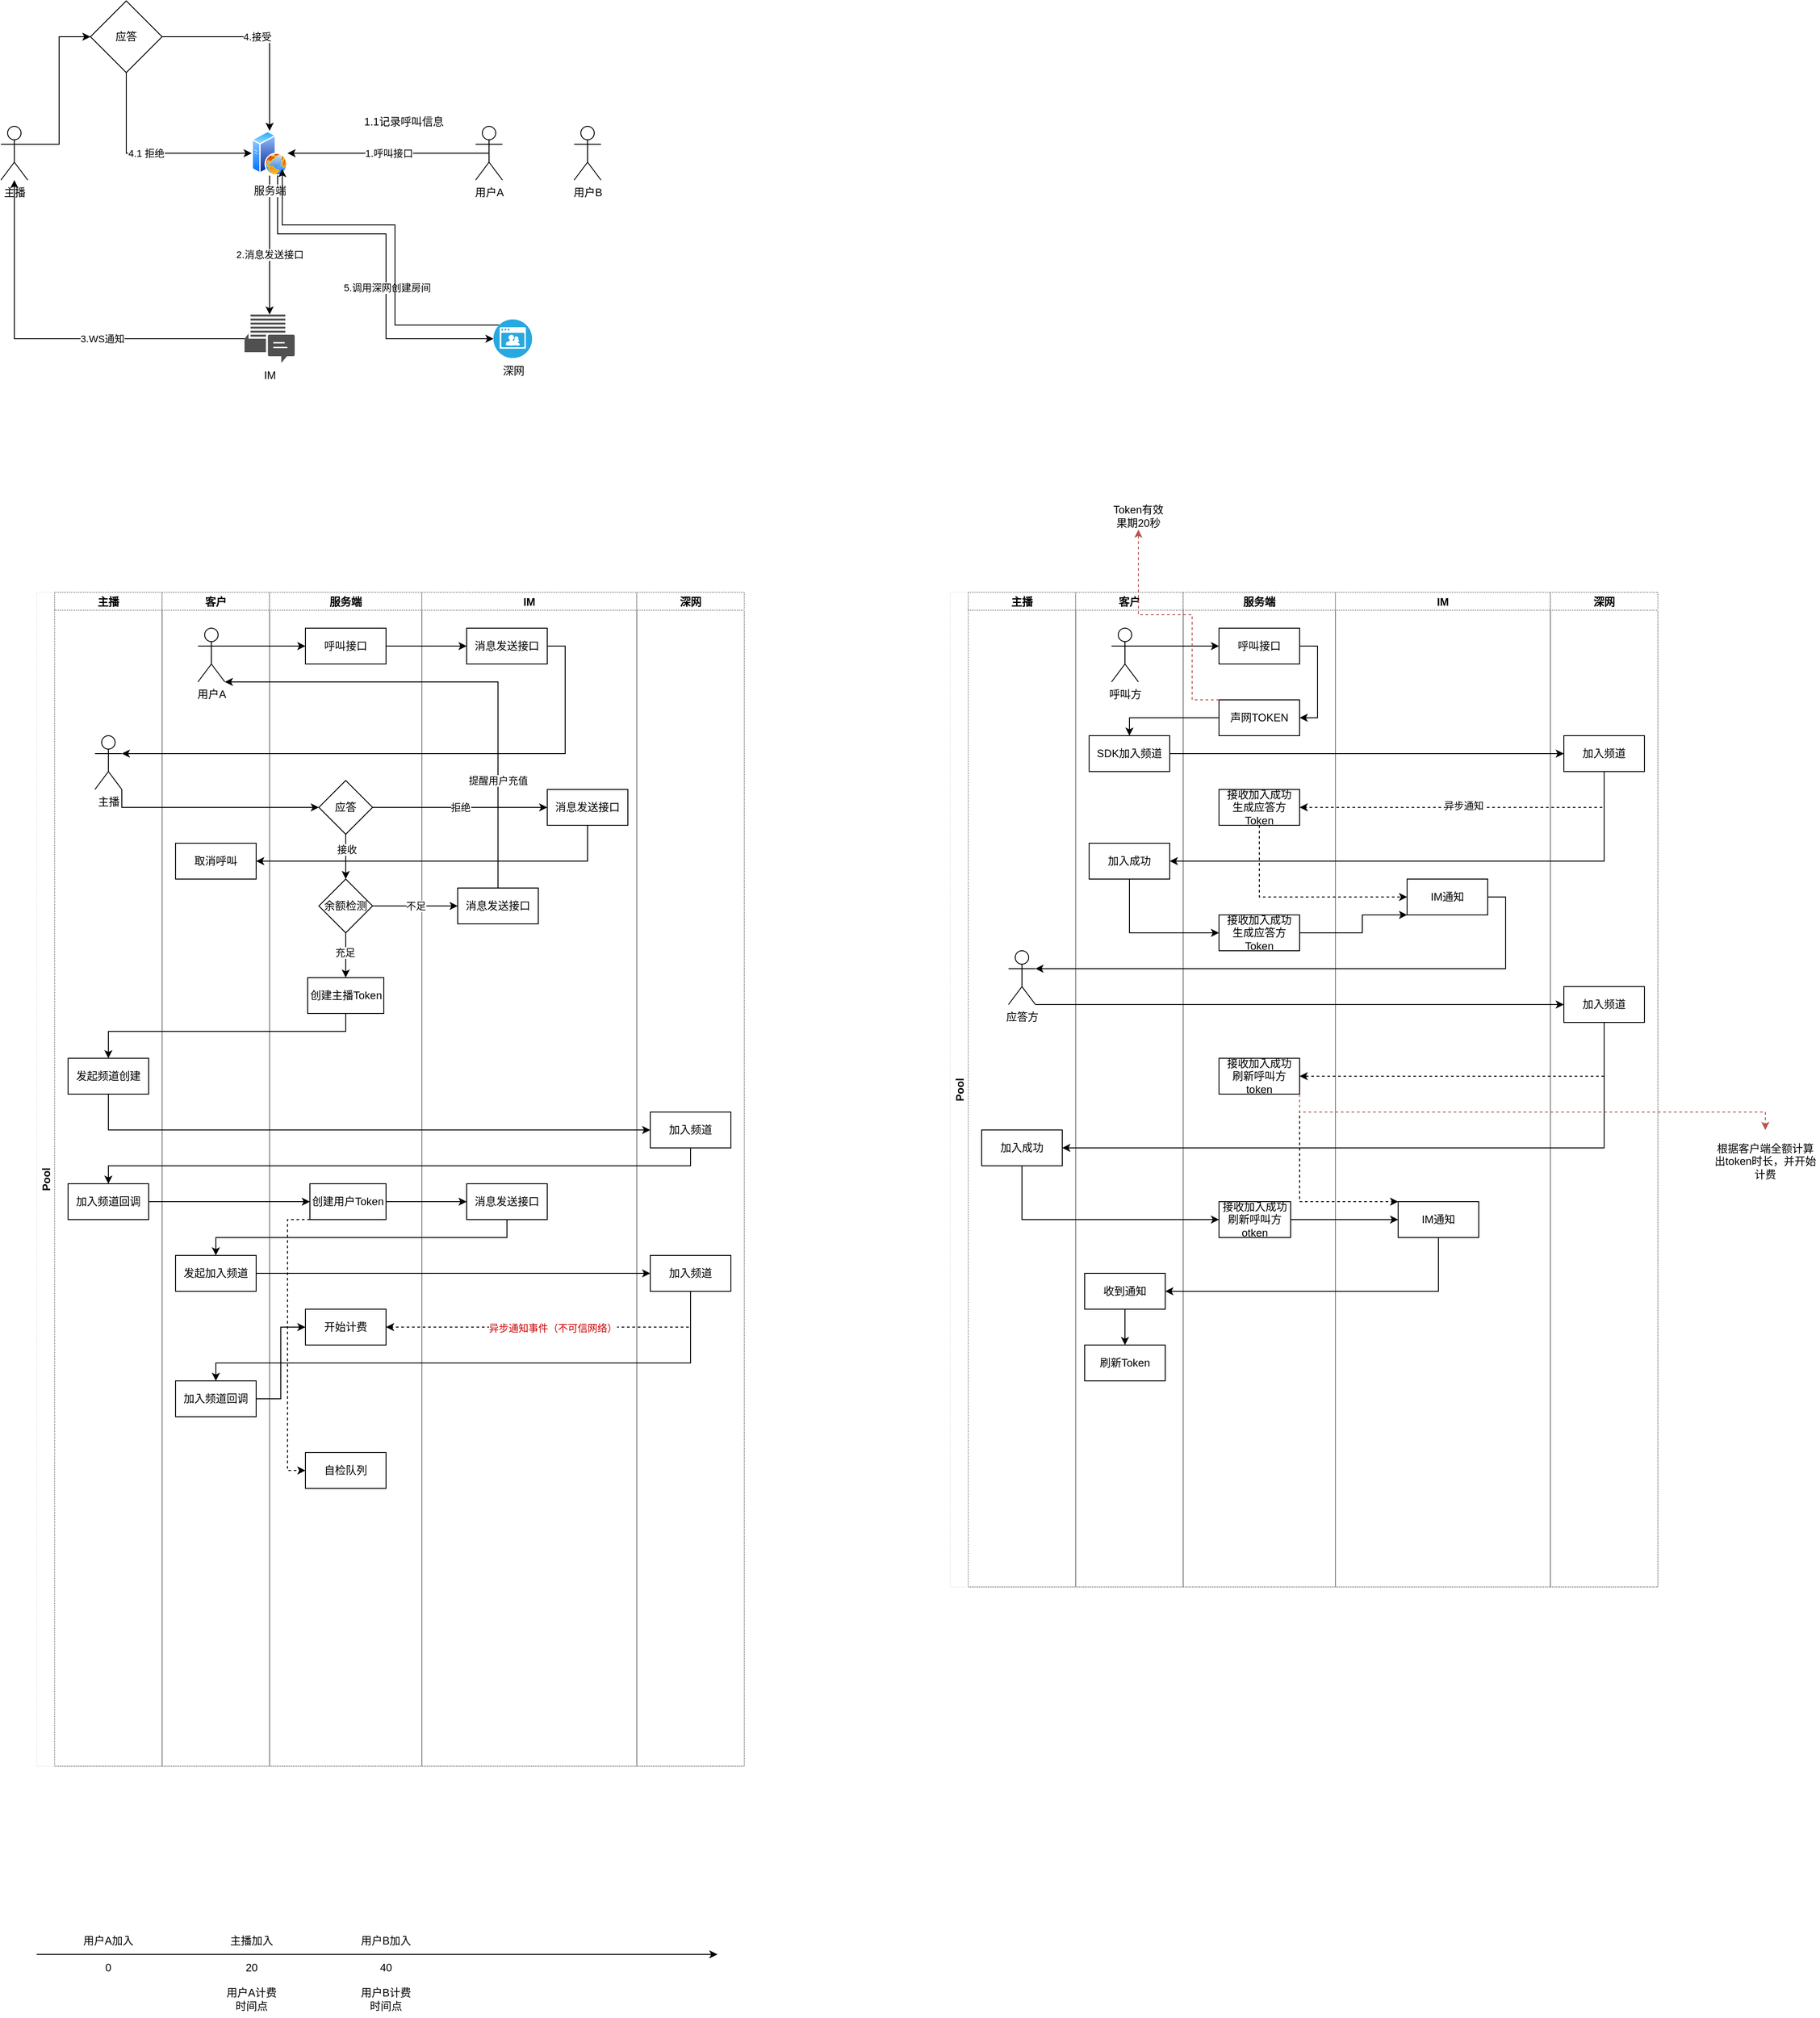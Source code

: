 <mxfile version="15.5.7" type="github">
  <diagram id="u0_twf8YNsRj_HJE-j4O" name="Page-1">
    <mxGraphModel dx="984" dy="550" grid="0" gridSize="10" guides="1" tooltips="1" connect="1" arrows="1" fold="1" page="0" pageScale="1" pageWidth="827" pageHeight="1169" math="0" shadow="0">
      <root>
        <mxCell id="0" />
        <mxCell id="1" parent="0" />
        <mxCell id="g4sBY3vQFwJTmv0VMaXS-16" style="edgeStyle=orthogonalEdgeStyle;rounded=0;orthogonalLoop=1;jettySize=auto;html=1;exitX=1;exitY=0.333;exitDx=0;exitDy=0;exitPerimeter=0;entryX=0;entryY=0.5;entryDx=0;entryDy=0;" parent="1" source="g4sBY3vQFwJTmv0VMaXS-1" target="g4sBY3vQFwJTmv0VMaXS-15" edge="1">
          <mxGeometry relative="1" as="geometry" />
        </mxCell>
        <mxCell id="g4sBY3vQFwJTmv0VMaXS-1" value="主播" style="shape=umlActor;verticalLabelPosition=bottom;verticalAlign=top;html=1;outlineConnect=0;" parent="1" vertex="1">
          <mxGeometry x="160" y="200" width="30" height="60" as="geometry" />
        </mxCell>
        <mxCell id="g4sBY3vQFwJTmv0VMaXS-10" value="1.呼叫接口" style="edgeStyle=orthogonalEdgeStyle;rounded=0;orthogonalLoop=1;jettySize=auto;html=1;exitX=0.5;exitY=0.5;exitDx=0;exitDy=0;exitPerimeter=0;entryX=1;entryY=0.5;entryDx=0;entryDy=0;" parent="1" source="g4sBY3vQFwJTmv0VMaXS-2" target="g4sBY3vQFwJTmv0VMaXS-4" edge="1">
          <mxGeometry relative="1" as="geometry" />
        </mxCell>
        <mxCell id="g4sBY3vQFwJTmv0VMaXS-2" value="用户A" style="shape=umlActor;verticalLabelPosition=bottom;verticalAlign=top;html=1;outlineConnect=0;" parent="1" vertex="1">
          <mxGeometry x="690" y="200" width="30" height="60" as="geometry" />
        </mxCell>
        <mxCell id="g4sBY3vQFwJTmv0VMaXS-11" value="" style="edgeStyle=orthogonalEdgeStyle;rounded=0;orthogonalLoop=1;jettySize=auto;html=1;exitX=0.5;exitY=1;exitDx=0;exitDy=0;" parent="1" source="g4sBY3vQFwJTmv0VMaXS-4" target="g4sBY3vQFwJTmv0VMaXS-7" edge="1">
          <mxGeometry relative="1" as="geometry" />
        </mxCell>
        <mxCell id="g4sBY3vQFwJTmv0VMaXS-12" value="2.消息发送接口" style="edgeLabel;html=1;align=center;verticalAlign=middle;resizable=0;points=[];" parent="g4sBY3vQFwJTmv0VMaXS-11" vertex="1" connectable="0">
          <mxGeometry x="0.136" relative="1" as="geometry">
            <mxPoint as="offset" />
          </mxGeometry>
        </mxCell>
        <mxCell id="g4sBY3vQFwJTmv0VMaXS-25" style="edgeStyle=orthogonalEdgeStyle;rounded=0;orthogonalLoop=1;jettySize=auto;html=1;exitX=0.75;exitY=1;exitDx=0;exitDy=0;entryX=0;entryY=0.5;entryDx=0;entryDy=0;entryPerimeter=0;" parent="1" source="g4sBY3vQFwJTmv0VMaXS-4" target="g4sBY3vQFwJTmv0VMaXS-5" edge="1">
          <mxGeometry relative="1" as="geometry">
            <Array as="points">
              <mxPoint x="469" y="320" />
              <mxPoint x="590" y="320" />
              <mxPoint x="590" y="437" />
            </Array>
          </mxGeometry>
        </mxCell>
        <mxCell id="g4sBY3vQFwJTmv0VMaXS-26" value="5.调用深网创建房间" style="edgeLabel;html=1;align=center;verticalAlign=middle;resizable=0;points=[];" parent="g4sBY3vQFwJTmv0VMaXS-25" vertex="1" connectable="0">
          <mxGeometry x="-0.455" y="-1" relative="1" as="geometry">
            <mxPoint x="73" y="59" as="offset" />
          </mxGeometry>
        </mxCell>
        <mxCell id="g4sBY3vQFwJTmv0VMaXS-4" value="服务端" style="aspect=fixed;perimeter=ellipsePerimeter;html=1;align=center;shadow=0;dashed=0;spacingTop=3;image;image=img/lib/active_directory/web_server.svg;" parent="1" vertex="1">
          <mxGeometry x="440" y="205" width="40" height="50" as="geometry" />
        </mxCell>
        <mxCell id="g4sBY3vQFwJTmv0VMaXS-27" style="edgeStyle=orthogonalEdgeStyle;rounded=0;orthogonalLoop=1;jettySize=auto;html=1;exitX=0.145;exitY=0.145;exitDx=0;exitDy=0;exitPerimeter=0;entryX=1;entryY=1;entryDx=0;entryDy=0;" parent="1" source="g4sBY3vQFwJTmv0VMaXS-5" target="g4sBY3vQFwJTmv0VMaXS-4" edge="1">
          <mxGeometry relative="1" as="geometry">
            <Array as="points">
              <mxPoint x="600" y="422" />
              <mxPoint x="600" y="310" />
              <mxPoint x="474" y="310" />
            </Array>
          </mxGeometry>
        </mxCell>
        <mxCell id="g4sBY3vQFwJTmv0VMaXS-5" value="深网" style="fillColor=#28A8E0;verticalLabelPosition=bottom;sketch=0;html=1;strokeColor=#ffffff;verticalAlign=top;align=center;points=[[0.145,0.145,0],[0.5,0,0],[0.855,0.145,0],[1,0.5,0],[0.855,0.855,0],[0.5,1,0],[0.145,0.855,0],[0,0.5,0]];pointerEvents=1;shape=mxgraph.cisco_safe.compositeIcon;bgIcon=ellipse;resIcon=mxgraph.cisco_safe.capability.video;" parent="1" vertex="1">
          <mxGeometry x="710" y="415.5" width="43" height="43" as="geometry" />
        </mxCell>
        <mxCell id="g4sBY3vQFwJTmv0VMaXS-13" style="edgeStyle=orthogonalEdgeStyle;rounded=0;orthogonalLoop=1;jettySize=auto;html=1;" parent="1" source="g4sBY3vQFwJTmv0VMaXS-7" target="g4sBY3vQFwJTmv0VMaXS-1" edge="1">
          <mxGeometry relative="1" as="geometry" />
        </mxCell>
        <mxCell id="g4sBY3vQFwJTmv0VMaXS-14" value="3.WS通知" style="edgeLabel;html=1;align=center;verticalAlign=middle;resizable=0;points=[];" parent="g4sBY3vQFwJTmv0VMaXS-13" vertex="1" connectable="0">
          <mxGeometry x="-0.267" relative="1" as="geometry">
            <mxPoint as="offset" />
          </mxGeometry>
        </mxCell>
        <mxCell id="g4sBY3vQFwJTmv0VMaXS-7" value="IM" style="sketch=0;pointerEvents=1;shadow=0;dashed=0;html=1;strokeColor=none;fillColor=#505050;labelPosition=center;verticalLabelPosition=bottom;verticalAlign=top;outlineConnect=0;align=center;shape=mxgraph.office.communications.im_workload;" parent="1" vertex="1">
          <mxGeometry x="432" y="410" width="56" height="54" as="geometry" />
        </mxCell>
        <mxCell id="g4sBY3vQFwJTmv0VMaXS-8" value="用户B" style="shape=umlActor;verticalLabelPosition=bottom;verticalAlign=top;html=1;outlineConnect=0;" parent="1" vertex="1">
          <mxGeometry x="800" y="200" width="30" height="60" as="geometry" />
        </mxCell>
        <mxCell id="g4sBY3vQFwJTmv0VMaXS-19" style="edgeStyle=orthogonalEdgeStyle;rounded=0;orthogonalLoop=1;jettySize=auto;html=1;exitX=1;exitY=0.5;exitDx=0;exitDy=0;entryX=0.5;entryY=0;entryDx=0;entryDy=0;" parent="1" source="g4sBY3vQFwJTmv0VMaXS-15" target="g4sBY3vQFwJTmv0VMaXS-4" edge="1">
          <mxGeometry relative="1" as="geometry" />
        </mxCell>
        <mxCell id="g4sBY3vQFwJTmv0VMaXS-20" value="4.接受" style="edgeLabel;html=1;align=center;verticalAlign=middle;resizable=0;points=[];" parent="g4sBY3vQFwJTmv0VMaXS-19" vertex="1" connectable="0">
          <mxGeometry x="-0.058" relative="1" as="geometry">
            <mxPoint as="offset" />
          </mxGeometry>
        </mxCell>
        <mxCell id="g4sBY3vQFwJTmv0VMaXS-22" style="edgeStyle=orthogonalEdgeStyle;rounded=0;orthogonalLoop=1;jettySize=auto;html=1;exitX=0.5;exitY=1;exitDx=0;exitDy=0;entryX=0;entryY=0.5;entryDx=0;entryDy=0;" parent="1" source="g4sBY3vQFwJTmv0VMaXS-15" target="g4sBY3vQFwJTmv0VMaXS-4" edge="1">
          <mxGeometry relative="1" as="geometry" />
        </mxCell>
        <mxCell id="g4sBY3vQFwJTmv0VMaXS-23" value="4.1&amp;nbsp;拒绝" style="edgeLabel;html=1;align=center;verticalAlign=middle;resizable=0;points=[];" parent="g4sBY3vQFwJTmv0VMaXS-22" vertex="1" connectable="0">
          <mxGeometry x="-0.026" relative="1" as="geometry">
            <mxPoint as="offset" />
          </mxGeometry>
        </mxCell>
        <mxCell id="g4sBY3vQFwJTmv0VMaXS-15" value="应答" style="rhombus;whiteSpace=wrap;html=1;" parent="1" vertex="1">
          <mxGeometry x="260" y="60" width="80" height="80" as="geometry" />
        </mxCell>
        <mxCell id="g4sBY3vQFwJTmv0VMaXS-18" value="1.1记录呼叫信息" style="text;html=1;strokeColor=none;fillColor=none;align=center;verticalAlign=middle;whiteSpace=wrap;rounded=0;" parent="1" vertex="1">
          <mxGeometry x="560" y="180" width="100" height="30" as="geometry" />
        </mxCell>
        <mxCell id="g4sBY3vQFwJTmv0VMaXS-29" value="Pool" style="swimlane;childLayout=stackLayout;resizeParent=1;resizeParentMax=0;startSize=20;horizontal=0;horizontalStack=1;strokeColor=#E6E6E6;dashed=1;dashPattern=1 1;" parent="1" vertex="1">
          <mxGeometry x="200" y="720" width="790" height="1310" as="geometry" />
        </mxCell>
        <mxCell id="g4sBY3vQFwJTmv0VMaXS-30" value="主播" style="swimlane;startSize=20;strokeColor=#808080;dashed=1;dashPattern=1 1;" parent="g4sBY3vQFwJTmv0VMaXS-29" vertex="1">
          <mxGeometry x="20" width="120" height="1310" as="geometry" />
        </mxCell>
        <mxCell id="g4sBY3vQFwJTmv0VMaXS-46" value="主播" style="shape=umlActor;verticalLabelPosition=bottom;verticalAlign=top;html=1;outlineConnect=0;" parent="g4sBY3vQFwJTmv0VMaXS-30" vertex="1">
          <mxGeometry x="45" y="160" width="30" height="60" as="geometry" />
        </mxCell>
        <mxCell id="bjaMCamKSF5sM4Zxcl0b-6" value="发起频道创建" style="rounded=0;whiteSpace=wrap;html=1;" parent="g4sBY3vQFwJTmv0VMaXS-30" vertex="1">
          <mxGeometry x="15" y="520" width="90" height="40" as="geometry" />
        </mxCell>
        <mxCell id="z2xvUa6bOidR-Bl0gTQm-137" value="加入频道回调" style="rounded=0;whiteSpace=wrap;html=1;" parent="g4sBY3vQFwJTmv0VMaXS-30" vertex="1">
          <mxGeometry x="15" y="660" width="90" height="40" as="geometry" />
        </mxCell>
        <mxCell id="g4sBY3vQFwJTmv0VMaXS-31" value="客户" style="swimlane;startSize=20;strokeColor=#808080;dashed=1;dashPattern=1 1;" parent="g4sBY3vQFwJTmv0VMaXS-29" vertex="1">
          <mxGeometry x="140" width="120" height="1310" as="geometry" />
        </mxCell>
        <mxCell id="g4sBY3vQFwJTmv0VMaXS-40" value="用户A" style="shape=umlActor;verticalLabelPosition=bottom;verticalAlign=top;html=1;outlineConnect=0;" parent="g4sBY3vQFwJTmv0VMaXS-31" vertex="1">
          <mxGeometry x="40" y="40" width="30" height="60" as="geometry" />
        </mxCell>
        <mxCell id="z2xvUa6bOidR-Bl0gTQm-132" value="取消呼叫" style="rounded=0;whiteSpace=wrap;html=1;" parent="g4sBY3vQFwJTmv0VMaXS-31" vertex="1">
          <mxGeometry x="15" y="280" width="90" height="40" as="geometry" />
        </mxCell>
        <mxCell id="z2xvUa6bOidR-Bl0gTQm-143" value="发起加入频道" style="rounded=0;whiteSpace=wrap;html=1;" parent="g4sBY3vQFwJTmv0VMaXS-31" vertex="1">
          <mxGeometry x="15" y="740" width="90" height="40" as="geometry" />
        </mxCell>
        <mxCell id="z2xvUa6bOidR-Bl0gTQm-150" value="加入频道回调" style="rounded=0;whiteSpace=wrap;html=1;" parent="g4sBY3vQFwJTmv0VMaXS-31" vertex="1">
          <mxGeometry x="15" y="880" width="90" height="40" as="geometry" />
        </mxCell>
        <mxCell id="g4sBY3vQFwJTmv0VMaXS-32" value="服务端" style="swimlane;startSize=20;strokeColor=#808080;dashed=1;dashPattern=1 1;" parent="g4sBY3vQFwJTmv0VMaXS-29" vertex="1">
          <mxGeometry x="260" width="170" height="1310" as="geometry" />
        </mxCell>
        <mxCell id="g4sBY3vQFwJTmv0VMaXS-42" value="呼叫接口" style="rounded=0;whiteSpace=wrap;html=1;" parent="g4sBY3vQFwJTmv0VMaXS-32" vertex="1">
          <mxGeometry x="40" y="40" width="90" height="40" as="geometry" />
        </mxCell>
        <mxCell id="g4sBY3vQFwJTmv0VMaXS-55" value="余额检测" style="rhombus;whiteSpace=wrap;html=1;" parent="g4sBY3vQFwJTmv0VMaXS-32" vertex="1">
          <mxGeometry x="55" y="320" width="60" height="60" as="geometry" />
        </mxCell>
        <mxCell id="g4sBY3vQFwJTmv0VMaXS-66" value="创建主播Token" style="rounded=0;whiteSpace=wrap;html=1;" parent="g4sBY3vQFwJTmv0VMaXS-32" vertex="1">
          <mxGeometry x="42.5" y="430" width="85" height="40" as="geometry" />
        </mxCell>
        <mxCell id="bjaMCamKSF5sM4Zxcl0b-1" style="edgeStyle=orthogonalEdgeStyle;rounded=0;orthogonalLoop=1;jettySize=auto;html=1;exitX=0.5;exitY=1;exitDx=0;exitDy=0;" parent="g4sBY3vQFwJTmv0VMaXS-32" source="g4sBY3vQFwJTmv0VMaXS-55" target="g4sBY3vQFwJTmv0VMaXS-66" edge="1">
          <mxGeometry relative="1" as="geometry">
            <mxPoint x="85.286" y="470" as="targetPoint" />
          </mxGeometry>
        </mxCell>
        <mxCell id="bjaMCamKSF5sM4Zxcl0b-2" value="充足" style="edgeLabel;html=1;align=center;verticalAlign=middle;resizable=0;points=[];" parent="bjaMCamKSF5sM4Zxcl0b-1" vertex="1" connectable="0">
          <mxGeometry x="-0.142" y="-1" relative="1" as="geometry">
            <mxPoint as="offset" />
          </mxGeometry>
        </mxCell>
        <mxCell id="z2xvUa6bOidR-Bl0gTQm-134" style="edgeStyle=orthogonalEdgeStyle;rounded=0;orthogonalLoop=1;jettySize=auto;html=1;exitX=0.5;exitY=1;exitDx=0;exitDy=0;" parent="g4sBY3vQFwJTmv0VMaXS-32" source="z2xvUa6bOidR-Bl0gTQm-128" target="g4sBY3vQFwJTmv0VMaXS-55" edge="1">
          <mxGeometry relative="1" as="geometry" />
        </mxCell>
        <mxCell id="z2xvUa6bOidR-Bl0gTQm-135" value="接收" style="edgeLabel;html=1;align=center;verticalAlign=middle;resizable=0;points=[];" parent="z2xvUa6bOidR-Bl0gTQm-134" vertex="1" connectable="0">
          <mxGeometry x="-0.317" y="1" relative="1" as="geometry">
            <mxPoint as="offset" />
          </mxGeometry>
        </mxCell>
        <mxCell id="z2xvUa6bOidR-Bl0gTQm-128" value="应答" style="rhombus;whiteSpace=wrap;html=1;" parent="g4sBY3vQFwJTmv0VMaXS-32" vertex="1">
          <mxGeometry x="55" y="210" width="60" height="60" as="geometry" />
        </mxCell>
        <mxCell id="z2xvUa6bOidR-Bl0gTQm-139" value="创建用户Token" style="rounded=0;whiteSpace=wrap;html=1;" parent="g4sBY3vQFwJTmv0VMaXS-32" vertex="1">
          <mxGeometry x="45" y="660" width="85" height="40" as="geometry" />
        </mxCell>
        <mxCell id="z2xvUa6bOidR-Bl0gTQm-147" value="开始计费" style="rounded=0;whiteSpace=wrap;html=1;" parent="g4sBY3vQFwJTmv0VMaXS-32" vertex="1">
          <mxGeometry x="40" y="800" width="90" height="40" as="geometry" />
        </mxCell>
        <mxCell id="z2xvUa6bOidR-Bl0gTQm-153" value="自检队列" style="rounded=0;whiteSpace=wrap;html=1;" parent="g4sBY3vQFwJTmv0VMaXS-32" vertex="1">
          <mxGeometry x="40" y="960" width="90" height="40" as="geometry" />
        </mxCell>
        <mxCell id="z2xvUa6bOidR-Bl0gTQm-152" style="edgeStyle=orthogonalEdgeStyle;rounded=0;orthogonalLoop=1;jettySize=auto;html=1;exitX=0;exitY=1;exitDx=0;exitDy=0;fontColor=#CC0000;dashed=1;entryX=0;entryY=0.5;entryDx=0;entryDy=0;" parent="g4sBY3vQFwJTmv0VMaXS-32" source="z2xvUa6bOidR-Bl0gTQm-139" target="z2xvUa6bOidR-Bl0gTQm-153" edge="1">
          <mxGeometry relative="1" as="geometry">
            <mxPoint x="50" y="930" as="targetPoint" />
            <Array as="points">
              <mxPoint x="20" y="700" />
              <mxPoint x="20" y="980" />
            </Array>
          </mxGeometry>
        </mxCell>
        <mxCell id="g4sBY3vQFwJTmv0VMaXS-38" value="IM" style="swimlane;startSize=20;strokeColor=#808080;dashed=1;dashPattern=1 1;fillColor=default;" parent="g4sBY3vQFwJTmv0VMaXS-29" vertex="1">
          <mxGeometry x="430" width="240" height="1310" as="geometry" />
        </mxCell>
        <mxCell id="g4sBY3vQFwJTmv0VMaXS-45" value="消息发送接口" style="rounded=0;whiteSpace=wrap;html=1;" parent="g4sBY3vQFwJTmv0VMaXS-38" vertex="1">
          <mxGeometry x="50" y="40" width="90" height="40" as="geometry" />
        </mxCell>
        <mxCell id="g4sBY3vQFwJTmv0VMaXS-57" value="消息发送接口" style="rounded=0;whiteSpace=wrap;html=1;" parent="g4sBY3vQFwJTmv0VMaXS-38" vertex="1">
          <mxGeometry x="40" y="330" width="90" height="40" as="geometry" />
        </mxCell>
        <mxCell id="z2xvUa6bOidR-Bl0gTQm-129" value="消息发送接口" style="rounded=0;whiteSpace=wrap;html=1;" parent="g4sBY3vQFwJTmv0VMaXS-38" vertex="1">
          <mxGeometry x="140" y="220" width="90" height="40" as="geometry" />
        </mxCell>
        <mxCell id="z2xvUa6bOidR-Bl0gTQm-141" value="消息发送接口" style="rounded=0;whiteSpace=wrap;html=1;" parent="g4sBY3vQFwJTmv0VMaXS-38" vertex="1">
          <mxGeometry x="50" y="660" width="90" height="40" as="geometry" />
        </mxCell>
        <mxCell id="g4sBY3vQFwJTmv0VMaXS-39" value="深网" style="swimlane;startSize=20;strokeColor=#808080;dashed=1;dashPattern=1 1;" parent="g4sBY3vQFwJTmv0VMaXS-29" vertex="1">
          <mxGeometry x="670" width="120" height="1310" as="geometry" />
        </mxCell>
        <mxCell id="bjaMCamKSF5sM4Zxcl0b-7" value="加入频道" style="rounded=0;whiteSpace=wrap;html=1;" parent="g4sBY3vQFwJTmv0VMaXS-39" vertex="1">
          <mxGeometry x="15" y="580" width="90" height="40" as="geometry" />
        </mxCell>
        <mxCell id="z2xvUa6bOidR-Bl0gTQm-145" value="加入频道" style="rounded=0;whiteSpace=wrap;html=1;" parent="g4sBY3vQFwJTmv0VMaXS-39" vertex="1">
          <mxGeometry x="15" y="740" width="90" height="40" as="geometry" />
        </mxCell>
        <mxCell id="g4sBY3vQFwJTmv0VMaXS-41" style="edgeStyle=orthogonalEdgeStyle;rounded=0;orthogonalLoop=1;jettySize=auto;html=1;exitX=1;exitY=0.333;exitDx=0;exitDy=0;exitPerimeter=0;entryX=0;entryY=0.5;entryDx=0;entryDy=0;" parent="g4sBY3vQFwJTmv0VMaXS-29" source="g4sBY3vQFwJTmv0VMaXS-40" target="g4sBY3vQFwJTmv0VMaXS-42" edge="1">
          <mxGeometry relative="1" as="geometry">
            <mxPoint x="290" y="70.143" as="targetPoint" />
          </mxGeometry>
        </mxCell>
        <mxCell id="g4sBY3vQFwJTmv0VMaXS-44" style="edgeStyle=orthogonalEdgeStyle;rounded=0;orthogonalLoop=1;jettySize=auto;html=1;exitX=1;exitY=0.5;exitDx=0;exitDy=0;entryX=0;entryY=0.5;entryDx=0;entryDy=0;" parent="g4sBY3vQFwJTmv0VMaXS-29" source="g4sBY3vQFwJTmv0VMaXS-42" target="g4sBY3vQFwJTmv0VMaXS-45" edge="1">
          <mxGeometry relative="1" as="geometry">
            <mxPoint x="470" y="59.857" as="targetPoint" />
          </mxGeometry>
        </mxCell>
        <mxCell id="g4sBY3vQFwJTmv0VMaXS-47" style="edgeStyle=orthogonalEdgeStyle;rounded=0;orthogonalLoop=1;jettySize=auto;html=1;exitX=1;exitY=0.5;exitDx=0;exitDy=0;entryX=1;entryY=0.333;entryDx=0;entryDy=0;entryPerimeter=0;" parent="g4sBY3vQFwJTmv0VMaXS-29" source="g4sBY3vQFwJTmv0VMaXS-45" target="g4sBY3vQFwJTmv0VMaXS-46" edge="1">
          <mxGeometry relative="1" as="geometry" />
        </mxCell>
        <mxCell id="g4sBY3vQFwJTmv0VMaXS-48" style="edgeStyle=orthogonalEdgeStyle;rounded=0;orthogonalLoop=1;jettySize=auto;html=1;exitX=1;exitY=1;exitDx=0;exitDy=0;exitPerimeter=0;entryX=0;entryY=0.5;entryDx=0;entryDy=0;" parent="g4sBY3vQFwJTmv0VMaXS-29" source="g4sBY3vQFwJTmv0VMaXS-46" target="z2xvUa6bOidR-Bl0gTQm-128" edge="1">
          <mxGeometry relative="1" as="geometry">
            <mxPoint x="300" y="220" as="targetPoint" />
            <Array as="points" />
          </mxGeometry>
        </mxCell>
        <mxCell id="g4sBY3vQFwJTmv0VMaXS-58" value="不足" style="edgeStyle=orthogonalEdgeStyle;rounded=0;orthogonalLoop=1;jettySize=auto;html=1;exitX=1;exitY=0.5;exitDx=0;exitDy=0;" parent="g4sBY3vQFwJTmv0VMaXS-29" source="g4sBY3vQFwJTmv0VMaXS-55" target="g4sBY3vQFwJTmv0VMaXS-57" edge="1">
          <mxGeometry relative="1" as="geometry" />
        </mxCell>
        <mxCell id="g4sBY3vQFwJTmv0VMaXS-59" style="edgeStyle=orthogonalEdgeStyle;rounded=0;orthogonalLoop=1;jettySize=auto;html=1;exitX=0.5;exitY=0;exitDx=0;exitDy=0;entryX=1;entryY=1;entryDx=0;entryDy=0;entryPerimeter=0;" parent="g4sBY3vQFwJTmv0VMaXS-29" source="g4sBY3vQFwJTmv0VMaXS-57" target="g4sBY3vQFwJTmv0VMaXS-40" edge="1">
          <mxGeometry relative="1" as="geometry">
            <Array as="points">
              <mxPoint x="515" y="100" />
            </Array>
          </mxGeometry>
        </mxCell>
        <mxCell id="g4sBY3vQFwJTmv0VMaXS-60" value="提醒用户充值" style="edgeLabel;html=1;align=center;verticalAlign=middle;resizable=0;points=[];" parent="g4sBY3vQFwJTmv0VMaXS-59" vertex="1" connectable="0">
          <mxGeometry x="-0.637" y="-2" relative="1" as="geometry">
            <mxPoint x="-2" y="-23" as="offset" />
          </mxGeometry>
        </mxCell>
        <mxCell id="bjaMCamKSF5sM4Zxcl0b-5" style="edgeStyle=orthogonalEdgeStyle;rounded=0;orthogonalLoop=1;jettySize=auto;html=1;exitX=0.5;exitY=1;exitDx=0;exitDy=0;entryX=0.5;entryY=0;entryDx=0;entryDy=0;" parent="g4sBY3vQFwJTmv0VMaXS-29" source="g4sBY3vQFwJTmv0VMaXS-66" target="bjaMCamKSF5sM4Zxcl0b-6" edge="1">
          <mxGeometry relative="1" as="geometry">
            <mxPoint x="525.286" y="550" as="targetPoint" />
            <Array as="points">
              <mxPoint x="345" y="490" />
              <mxPoint x="80" y="490" />
            </Array>
          </mxGeometry>
        </mxCell>
        <mxCell id="bjaMCamKSF5sM4Zxcl0b-8" style="edgeStyle=orthogonalEdgeStyle;rounded=0;orthogonalLoop=1;jettySize=auto;html=1;exitX=0.5;exitY=1;exitDx=0;exitDy=0;entryX=0;entryY=0.5;entryDx=0;entryDy=0;" parent="g4sBY3vQFwJTmv0VMaXS-29" source="bjaMCamKSF5sM4Zxcl0b-6" target="bjaMCamKSF5sM4Zxcl0b-7" edge="1">
          <mxGeometry relative="1" as="geometry">
            <Array as="points">
              <mxPoint x="80" y="600" />
              <mxPoint x="685" y="600" />
            </Array>
            <mxPoint x="80" y="720.0" as="sourcePoint" />
          </mxGeometry>
        </mxCell>
        <mxCell id="z2xvUa6bOidR-Bl0gTQm-130" value="拒绝" style="edgeStyle=orthogonalEdgeStyle;rounded=0;orthogonalLoop=1;jettySize=auto;html=1;exitX=1;exitY=0.5;exitDx=0;exitDy=0;entryX=0;entryY=0.5;entryDx=0;entryDy=0;" parent="g4sBY3vQFwJTmv0VMaXS-29" source="z2xvUa6bOidR-Bl0gTQm-128" target="z2xvUa6bOidR-Bl0gTQm-129" edge="1">
          <mxGeometry relative="1" as="geometry" />
        </mxCell>
        <mxCell id="z2xvUa6bOidR-Bl0gTQm-133" style="edgeStyle=orthogonalEdgeStyle;rounded=0;orthogonalLoop=1;jettySize=auto;html=1;exitX=0.5;exitY=1;exitDx=0;exitDy=0;entryX=1;entryY=0.5;entryDx=0;entryDy=0;" parent="g4sBY3vQFwJTmv0VMaXS-29" source="z2xvUa6bOidR-Bl0gTQm-129" target="z2xvUa6bOidR-Bl0gTQm-132" edge="1">
          <mxGeometry relative="1" as="geometry" />
        </mxCell>
        <mxCell id="z2xvUa6bOidR-Bl0gTQm-138" style="edgeStyle=orthogonalEdgeStyle;rounded=0;orthogonalLoop=1;jettySize=auto;html=1;exitX=0.5;exitY=1;exitDx=0;exitDy=0;entryX=0.5;entryY=0;entryDx=0;entryDy=0;" parent="g4sBY3vQFwJTmv0VMaXS-29" source="bjaMCamKSF5sM4Zxcl0b-7" target="z2xvUa6bOidR-Bl0gTQm-137" edge="1">
          <mxGeometry relative="1" as="geometry" />
        </mxCell>
        <mxCell id="z2xvUa6bOidR-Bl0gTQm-140" style="edgeStyle=orthogonalEdgeStyle;rounded=0;orthogonalLoop=1;jettySize=auto;html=1;exitX=1;exitY=0.5;exitDx=0;exitDy=0;entryX=0;entryY=0.5;entryDx=0;entryDy=0;" parent="g4sBY3vQFwJTmv0VMaXS-29" source="z2xvUa6bOidR-Bl0gTQm-137" target="z2xvUa6bOidR-Bl0gTQm-139" edge="1">
          <mxGeometry relative="1" as="geometry" />
        </mxCell>
        <mxCell id="z2xvUa6bOidR-Bl0gTQm-142" style="edgeStyle=orthogonalEdgeStyle;rounded=0;orthogonalLoop=1;jettySize=auto;html=1;exitX=1;exitY=0.5;exitDx=0;exitDy=0;" parent="g4sBY3vQFwJTmv0VMaXS-29" source="z2xvUa6bOidR-Bl0gTQm-139" target="z2xvUa6bOidR-Bl0gTQm-141" edge="1">
          <mxGeometry relative="1" as="geometry" />
        </mxCell>
        <mxCell id="z2xvUa6bOidR-Bl0gTQm-144" style="edgeStyle=orthogonalEdgeStyle;rounded=0;orthogonalLoop=1;jettySize=auto;html=1;exitX=0.5;exitY=1;exitDx=0;exitDy=0;entryX=0.5;entryY=0;entryDx=0;entryDy=0;" parent="g4sBY3vQFwJTmv0VMaXS-29" source="z2xvUa6bOidR-Bl0gTQm-141" target="z2xvUa6bOidR-Bl0gTQm-143" edge="1">
          <mxGeometry relative="1" as="geometry" />
        </mxCell>
        <mxCell id="z2xvUa6bOidR-Bl0gTQm-146" style="edgeStyle=orthogonalEdgeStyle;rounded=0;orthogonalLoop=1;jettySize=auto;html=1;exitX=1;exitY=0.5;exitDx=0;exitDy=0;entryX=0;entryY=0.5;entryDx=0;entryDy=0;" parent="g4sBY3vQFwJTmv0VMaXS-29" source="z2xvUa6bOidR-Bl0gTQm-143" target="z2xvUa6bOidR-Bl0gTQm-145" edge="1">
          <mxGeometry relative="1" as="geometry" />
        </mxCell>
        <mxCell id="z2xvUa6bOidR-Bl0gTQm-148" style="edgeStyle=orthogonalEdgeStyle;rounded=0;orthogonalLoop=1;jettySize=auto;html=1;exitX=0.5;exitY=1;exitDx=0;exitDy=0;entryX=1;entryY=0.5;entryDx=0;entryDy=0;dashed=1;" parent="g4sBY3vQFwJTmv0VMaXS-29" source="z2xvUa6bOidR-Bl0gTQm-145" target="z2xvUa6bOidR-Bl0gTQm-147" edge="1">
          <mxGeometry relative="1" as="geometry" />
        </mxCell>
        <mxCell id="z2xvUa6bOidR-Bl0gTQm-149" value="异步通知事件（不可信网络）" style="edgeLabel;html=1;align=center;verticalAlign=middle;resizable=0;points=[];fontColor=#CC0000;" parent="z2xvUa6bOidR-Bl0gTQm-148" vertex="1" connectable="0">
          <mxGeometry x="0.023" y="1" relative="1" as="geometry">
            <mxPoint as="offset" />
          </mxGeometry>
        </mxCell>
        <mxCell id="z2xvUa6bOidR-Bl0gTQm-151" style="edgeStyle=orthogonalEdgeStyle;rounded=0;orthogonalLoop=1;jettySize=auto;html=1;exitX=0.5;exitY=1;exitDx=0;exitDy=0;fontColor=#CC0000;" parent="g4sBY3vQFwJTmv0VMaXS-29" source="z2xvUa6bOidR-Bl0gTQm-145" target="z2xvUa6bOidR-Bl0gTQm-150" edge="1">
          <mxGeometry relative="1" as="geometry">
            <Array as="points">
              <mxPoint x="730" y="860" />
              <mxPoint x="200" y="860" />
            </Array>
          </mxGeometry>
        </mxCell>
        <mxCell id="z2xvUa6bOidR-Bl0gTQm-154" style="edgeStyle=orthogonalEdgeStyle;rounded=0;orthogonalLoop=1;jettySize=auto;html=1;exitX=1;exitY=0.5;exitDx=0;exitDy=0;entryX=0;entryY=0.5;entryDx=0;entryDy=0;fontColor=#CC0000;" parent="g4sBY3vQFwJTmv0VMaXS-29" source="z2xvUa6bOidR-Bl0gTQm-150" target="z2xvUa6bOidR-Bl0gTQm-147" edge="1">
          <mxGeometry relative="1" as="geometry" />
        </mxCell>
        <mxCell id="bjaMCamKSF5sM4Zxcl0b-14" value="" style="endArrow=classic;html=1;rounded=0;" parent="1" edge="1">
          <mxGeometry width="50" height="50" relative="1" as="geometry">
            <mxPoint x="200" y="2240" as="sourcePoint" />
            <mxPoint x="960" y="2240" as="targetPoint" />
          </mxGeometry>
        </mxCell>
        <mxCell id="bjaMCamKSF5sM4Zxcl0b-15" value="用户A加入" style="text;html=1;strokeColor=none;fillColor=none;align=center;verticalAlign=middle;whiteSpace=wrap;rounded=0;dashed=1;dashPattern=1 1;" parent="1" vertex="1">
          <mxGeometry x="250" y="2210" width="60" height="30" as="geometry" />
        </mxCell>
        <mxCell id="bjaMCamKSF5sM4Zxcl0b-16" value="主播加入" style="text;html=1;strokeColor=none;fillColor=none;align=center;verticalAlign=middle;whiteSpace=wrap;rounded=0;dashed=1;dashPattern=1 1;" parent="1" vertex="1">
          <mxGeometry x="410" y="2210" width="60" height="30" as="geometry" />
        </mxCell>
        <mxCell id="bjaMCamKSF5sM4Zxcl0b-17" value="用户B加入" style="text;html=1;strokeColor=none;fillColor=none;align=center;verticalAlign=middle;whiteSpace=wrap;rounded=0;dashed=1;dashPattern=1 1;" parent="1" vertex="1">
          <mxGeometry x="560" y="2210" width="60" height="30" as="geometry" />
        </mxCell>
        <mxCell id="bjaMCamKSF5sM4Zxcl0b-18" value="0" style="text;html=1;strokeColor=none;fillColor=none;align=center;verticalAlign=middle;whiteSpace=wrap;rounded=0;dashed=1;dashPattern=1 1;" parent="1" vertex="1">
          <mxGeometry x="250" y="2240" width="60" height="30" as="geometry" />
        </mxCell>
        <mxCell id="bjaMCamKSF5sM4Zxcl0b-19" value="20" style="text;html=1;strokeColor=none;fillColor=none;align=center;verticalAlign=middle;whiteSpace=wrap;rounded=0;dashed=1;dashPattern=1 1;" parent="1" vertex="1">
          <mxGeometry x="410" y="2240" width="60" height="30" as="geometry" />
        </mxCell>
        <mxCell id="bjaMCamKSF5sM4Zxcl0b-20" value="40" style="text;html=1;strokeColor=none;fillColor=none;align=center;verticalAlign=middle;whiteSpace=wrap;rounded=0;dashed=1;dashPattern=1 1;" parent="1" vertex="1">
          <mxGeometry x="560" y="2240" width="60" height="30" as="geometry" />
        </mxCell>
        <mxCell id="bjaMCamKSF5sM4Zxcl0b-21" value="用户A计费时间点" style="text;html=1;strokeColor=none;fillColor=none;align=center;verticalAlign=middle;whiteSpace=wrap;rounded=0;dashed=1;dashPattern=1 1;" parent="1" vertex="1">
          <mxGeometry x="410" y="2270" width="60" height="40" as="geometry" />
        </mxCell>
        <mxCell id="bjaMCamKSF5sM4Zxcl0b-22" value="用户B计费时间点" style="text;html=1;strokeColor=none;fillColor=none;align=center;verticalAlign=middle;whiteSpace=wrap;rounded=0;dashed=1;dashPattern=1 1;" parent="1" vertex="1">
          <mxGeometry x="560" y="2270" width="60" height="40" as="geometry" />
        </mxCell>
        <mxCell id="z2xvUa6bOidR-Bl0gTQm-1" value="Pool" style="swimlane;childLayout=stackLayout;resizeParent=1;resizeParentMax=0;startSize=20;horizontal=0;horizontalStack=1;strokeColor=#E6E6E6;dashed=1;dashPattern=1 1;" parent="1" vertex="1">
          <mxGeometry x="1220" y="720" width="790" height="1110" as="geometry" />
        </mxCell>
        <mxCell id="z2xvUa6bOidR-Bl0gTQm-2" value="主播" style="swimlane;startSize=20;strokeColor=#808080;dashed=1;dashPattern=1 1;" parent="z2xvUa6bOidR-Bl0gTQm-1" vertex="1">
          <mxGeometry x="20" width="120" height="1110" as="geometry" />
        </mxCell>
        <mxCell id="z2xvUa6bOidR-Bl0gTQm-3" value="应答方" style="shape=umlActor;verticalLabelPosition=bottom;verticalAlign=top;html=1;outlineConnect=0;" parent="z2xvUa6bOidR-Bl0gTQm-2" vertex="1">
          <mxGeometry x="45" y="400" width="30" height="60" as="geometry" />
        </mxCell>
        <mxCell id="z2xvUa6bOidR-Bl0gTQm-110" value="加入成功" style="rounded=0;whiteSpace=wrap;html=1;" parent="z2xvUa6bOidR-Bl0gTQm-2" vertex="1">
          <mxGeometry x="15" y="600" width="90" height="40" as="geometry" />
        </mxCell>
        <mxCell id="z2xvUa6bOidR-Bl0gTQm-9" value="客户" style="swimlane;startSize=20;strokeColor=#808080;dashed=1;dashPattern=1 1;" parent="z2xvUa6bOidR-Bl0gTQm-1" vertex="1">
          <mxGeometry x="140" width="120" height="1110" as="geometry" />
        </mxCell>
        <mxCell id="z2xvUa6bOidR-Bl0gTQm-10" value="呼叫方" style="shape=umlActor;verticalLabelPosition=bottom;verticalAlign=top;html=1;outlineConnect=0;" parent="z2xvUa6bOidR-Bl0gTQm-9" vertex="1">
          <mxGeometry x="40" y="40" width="30" height="60" as="geometry" />
        </mxCell>
        <mxCell id="z2xvUa6bOidR-Bl0gTQm-88" value="SDK加入频道" style="rounded=0;whiteSpace=wrap;html=1;" parent="z2xvUa6bOidR-Bl0gTQm-9" vertex="1">
          <mxGeometry x="15" y="160" width="90" height="40" as="geometry" />
        </mxCell>
        <mxCell id="z2xvUa6bOidR-Bl0gTQm-94" value="加入成功" style="rounded=0;whiteSpace=wrap;html=1;" parent="z2xvUa6bOidR-Bl0gTQm-9" vertex="1">
          <mxGeometry x="15" y="280" width="90" height="40" as="geometry" />
        </mxCell>
        <mxCell id="z2xvUa6bOidR-Bl0gTQm-127" style="edgeStyle=orthogonalEdgeStyle;rounded=0;orthogonalLoop=1;jettySize=auto;html=1;exitX=0.5;exitY=1;exitDx=0;exitDy=0;" parent="z2xvUa6bOidR-Bl0gTQm-9" source="z2xvUa6bOidR-Bl0gTQm-122" target="z2xvUa6bOidR-Bl0gTQm-126" edge="1">
          <mxGeometry relative="1" as="geometry" />
        </mxCell>
        <mxCell id="z2xvUa6bOidR-Bl0gTQm-122" value="收到通知" style="rounded=0;whiteSpace=wrap;html=1;" parent="z2xvUa6bOidR-Bl0gTQm-9" vertex="1">
          <mxGeometry x="10" y="760" width="90" height="40" as="geometry" />
        </mxCell>
        <mxCell id="z2xvUa6bOidR-Bl0gTQm-126" value="刷新Token" style="rounded=0;whiteSpace=wrap;html=1;" parent="z2xvUa6bOidR-Bl0gTQm-9" vertex="1">
          <mxGeometry x="10" y="840" width="90" height="40" as="geometry" />
        </mxCell>
        <mxCell id="z2xvUa6bOidR-Bl0gTQm-11" value="服务端" style="swimlane;startSize=20;strokeColor=#808080;dashed=1;dashPattern=1 1;" parent="z2xvUa6bOidR-Bl0gTQm-1" vertex="1">
          <mxGeometry x="260" width="170" height="1110" as="geometry" />
        </mxCell>
        <mxCell id="z2xvUa6bOidR-Bl0gTQm-87" style="edgeStyle=orthogonalEdgeStyle;rounded=0;orthogonalLoop=1;jettySize=auto;html=1;exitX=1;exitY=0.5;exitDx=0;exitDy=0;entryX=1;entryY=0.5;entryDx=0;entryDy=0;" parent="z2xvUa6bOidR-Bl0gTQm-11" source="z2xvUa6bOidR-Bl0gTQm-12" target="z2xvUa6bOidR-Bl0gTQm-86" edge="1">
          <mxGeometry relative="1" as="geometry" />
        </mxCell>
        <mxCell id="z2xvUa6bOidR-Bl0gTQm-12" value="呼叫接口" style="rounded=0;whiteSpace=wrap;html=1;" parent="z2xvUa6bOidR-Bl0gTQm-11" vertex="1">
          <mxGeometry x="40" y="40" width="90" height="40" as="geometry" />
        </mxCell>
        <mxCell id="z2xvUa6bOidR-Bl0gTQm-86" value="声网TOKEN" style="rounded=0;whiteSpace=wrap;html=1;" parent="z2xvUa6bOidR-Bl0gTQm-11" vertex="1">
          <mxGeometry x="40" y="120" width="90" height="40" as="geometry" />
        </mxCell>
        <mxCell id="z2xvUa6bOidR-Bl0gTQm-96" value="接收加入成功&lt;br&gt;生成应答方Token" style="rounded=0;whiteSpace=wrap;html=1;" parent="z2xvUa6bOidR-Bl0gTQm-11" vertex="1">
          <mxGeometry x="40" y="220" width="90" height="40" as="geometry" />
        </mxCell>
        <mxCell id="z2xvUa6bOidR-Bl0gTQm-103" value="接收加入成功&lt;br&gt;生成应答方Token" style="rounded=0;whiteSpace=wrap;html=1;" parent="z2xvUa6bOidR-Bl0gTQm-11" vertex="1">
          <mxGeometry x="40" y="360" width="90" height="40" as="geometry" />
        </mxCell>
        <mxCell id="z2xvUa6bOidR-Bl0gTQm-111" value="接收加入成功&lt;br&gt;刷新呼叫方token" style="rounded=0;whiteSpace=wrap;html=1;" parent="z2xvUa6bOidR-Bl0gTQm-11" vertex="1">
          <mxGeometry x="40" y="520" width="90" height="40" as="geometry" />
        </mxCell>
        <mxCell id="z2xvUa6bOidR-Bl0gTQm-115" value="接收加入成功&lt;br&gt;刷新呼叫方otken" style="rounded=0;whiteSpace=wrap;html=1;" parent="z2xvUa6bOidR-Bl0gTQm-11" vertex="1">
          <mxGeometry x="40" y="680" width="80" height="40" as="geometry" />
        </mxCell>
        <mxCell id="z2xvUa6bOidR-Bl0gTQm-28" value="IM" style="swimlane;startSize=20;strokeColor=#808080;dashed=1;dashPattern=1 1;" parent="z2xvUa6bOidR-Bl0gTQm-1" vertex="1">
          <mxGeometry x="430" width="240" height="1110" as="geometry" />
        </mxCell>
        <mxCell id="z2xvUa6bOidR-Bl0gTQm-99" value="IM通知" style="rounded=0;whiteSpace=wrap;html=1;" parent="z2xvUa6bOidR-Bl0gTQm-28" vertex="1">
          <mxGeometry x="80" y="320" width="90" height="40" as="geometry" />
        </mxCell>
        <mxCell id="z2xvUa6bOidR-Bl0gTQm-118" value="IM通知" style="rounded=0;whiteSpace=wrap;html=1;" parent="z2xvUa6bOidR-Bl0gTQm-28" vertex="1">
          <mxGeometry x="70" y="680" width="90" height="40" as="geometry" />
        </mxCell>
        <mxCell id="z2xvUa6bOidR-Bl0gTQm-32" value="深网" style="swimlane;startSize=20;strokeColor=#808080;dashed=1;dashPattern=1 1;" parent="z2xvUa6bOidR-Bl0gTQm-1" vertex="1">
          <mxGeometry x="670" width="120" height="1110" as="geometry" />
        </mxCell>
        <mxCell id="z2xvUa6bOidR-Bl0gTQm-91" value="加入频道" style="rounded=0;whiteSpace=wrap;html=1;" parent="z2xvUa6bOidR-Bl0gTQm-32" vertex="1">
          <mxGeometry x="15" y="160" width="90" height="40" as="geometry" />
        </mxCell>
        <mxCell id="z2xvUa6bOidR-Bl0gTQm-108" value="加入频道" style="rounded=0;whiteSpace=wrap;html=1;" parent="z2xvUa6bOidR-Bl0gTQm-32" vertex="1">
          <mxGeometry x="15" y="440" width="90" height="40" as="geometry" />
        </mxCell>
        <mxCell id="z2xvUa6bOidR-Bl0gTQm-34" style="edgeStyle=orthogonalEdgeStyle;rounded=0;orthogonalLoop=1;jettySize=auto;html=1;exitX=1;exitY=0.333;exitDx=0;exitDy=0;exitPerimeter=0;entryX=0;entryY=0.5;entryDx=0;entryDy=0;" parent="z2xvUa6bOidR-Bl0gTQm-1" source="z2xvUa6bOidR-Bl0gTQm-10" target="z2xvUa6bOidR-Bl0gTQm-12" edge="1">
          <mxGeometry relative="1" as="geometry">
            <mxPoint x="290" y="70.143" as="targetPoint" />
          </mxGeometry>
        </mxCell>
        <mxCell id="z2xvUa6bOidR-Bl0gTQm-89" style="edgeStyle=orthogonalEdgeStyle;rounded=0;orthogonalLoop=1;jettySize=auto;html=1;exitX=0;exitY=0.5;exitDx=0;exitDy=0;entryX=0.5;entryY=0;entryDx=0;entryDy=0;" parent="z2xvUa6bOidR-Bl0gTQm-1" source="z2xvUa6bOidR-Bl0gTQm-86" target="z2xvUa6bOidR-Bl0gTQm-88" edge="1">
          <mxGeometry relative="1" as="geometry" />
        </mxCell>
        <mxCell id="z2xvUa6bOidR-Bl0gTQm-90" style="edgeStyle=orthogonalEdgeStyle;rounded=0;orthogonalLoop=1;jettySize=auto;html=1;exitX=1;exitY=0.5;exitDx=0;exitDy=0;entryX=0;entryY=0.5;entryDx=0;entryDy=0;" parent="z2xvUa6bOidR-Bl0gTQm-1" source="z2xvUa6bOidR-Bl0gTQm-88" target="z2xvUa6bOidR-Bl0gTQm-91" edge="1">
          <mxGeometry relative="1" as="geometry">
            <mxPoint x="680" y="180" as="targetPoint" />
          </mxGeometry>
        </mxCell>
        <mxCell id="z2xvUa6bOidR-Bl0gTQm-95" style="edgeStyle=orthogonalEdgeStyle;rounded=0;orthogonalLoop=1;jettySize=auto;html=1;exitX=0.5;exitY=1;exitDx=0;exitDy=0;entryX=1;entryY=0.5;entryDx=0;entryDy=0;" parent="z2xvUa6bOidR-Bl0gTQm-1" source="z2xvUa6bOidR-Bl0gTQm-91" target="z2xvUa6bOidR-Bl0gTQm-94" edge="1">
          <mxGeometry relative="1" as="geometry" />
        </mxCell>
        <mxCell id="z2xvUa6bOidR-Bl0gTQm-97" style="edgeStyle=orthogonalEdgeStyle;rounded=0;orthogonalLoop=1;jettySize=auto;html=1;exitX=0.5;exitY=1;exitDx=0;exitDy=0;entryX=1;entryY=0.5;entryDx=0;entryDy=0;dashed=1;" parent="z2xvUa6bOidR-Bl0gTQm-1" source="z2xvUa6bOidR-Bl0gTQm-91" target="z2xvUa6bOidR-Bl0gTQm-96" edge="1">
          <mxGeometry relative="1" as="geometry" />
        </mxCell>
        <mxCell id="z2xvUa6bOidR-Bl0gTQm-98" value="异步通知" style="edgeLabel;html=1;align=center;verticalAlign=middle;resizable=0;points=[];" parent="z2xvUa6bOidR-Bl0gTQm-97" vertex="1" connectable="0">
          <mxGeometry x="0.037" y="-2" relative="1" as="geometry">
            <mxPoint as="offset" />
          </mxGeometry>
        </mxCell>
        <mxCell id="z2xvUa6bOidR-Bl0gTQm-100" style="edgeStyle=orthogonalEdgeStyle;rounded=0;orthogonalLoop=1;jettySize=auto;html=1;exitX=0.5;exitY=1;exitDx=0;exitDy=0;entryX=0;entryY=0.5;entryDx=0;entryDy=0;dashed=1;" parent="z2xvUa6bOidR-Bl0gTQm-1" source="z2xvUa6bOidR-Bl0gTQm-96" target="z2xvUa6bOidR-Bl0gTQm-99" edge="1">
          <mxGeometry relative="1" as="geometry" />
        </mxCell>
        <mxCell id="z2xvUa6bOidR-Bl0gTQm-104" style="edgeStyle=orthogonalEdgeStyle;rounded=0;orthogonalLoop=1;jettySize=auto;html=1;exitX=0.5;exitY=1;exitDx=0;exitDy=0;entryX=0;entryY=0.5;entryDx=0;entryDy=0;" parent="z2xvUa6bOidR-Bl0gTQm-1" source="z2xvUa6bOidR-Bl0gTQm-94" target="z2xvUa6bOidR-Bl0gTQm-103" edge="1">
          <mxGeometry relative="1" as="geometry" />
        </mxCell>
        <mxCell id="z2xvUa6bOidR-Bl0gTQm-105" style="edgeStyle=orthogonalEdgeStyle;rounded=0;orthogonalLoop=1;jettySize=auto;html=1;exitX=1;exitY=0.5;exitDx=0;exitDy=0;entryX=0;entryY=1;entryDx=0;entryDy=0;" parent="z2xvUa6bOidR-Bl0gTQm-1" source="z2xvUa6bOidR-Bl0gTQm-103" target="z2xvUa6bOidR-Bl0gTQm-99" edge="1">
          <mxGeometry relative="1" as="geometry">
            <Array as="points">
              <mxPoint x="460" y="380" />
              <mxPoint x="460" y="360" />
            </Array>
          </mxGeometry>
        </mxCell>
        <mxCell id="z2xvUa6bOidR-Bl0gTQm-107" style="edgeStyle=orthogonalEdgeStyle;rounded=0;orthogonalLoop=1;jettySize=auto;html=1;exitX=1;exitY=0.5;exitDx=0;exitDy=0;entryX=1;entryY=0.333;entryDx=0;entryDy=0;entryPerimeter=0;" parent="z2xvUa6bOidR-Bl0gTQm-1" source="z2xvUa6bOidR-Bl0gTQm-99" target="z2xvUa6bOidR-Bl0gTQm-3" edge="1">
          <mxGeometry relative="1" as="geometry" />
        </mxCell>
        <mxCell id="z2xvUa6bOidR-Bl0gTQm-109" style="edgeStyle=orthogonalEdgeStyle;rounded=0;orthogonalLoop=1;jettySize=auto;html=1;exitX=1;exitY=1;exitDx=0;exitDy=0;exitPerimeter=0;entryX=0;entryY=0.5;entryDx=0;entryDy=0;" parent="z2xvUa6bOidR-Bl0gTQm-1" source="z2xvUa6bOidR-Bl0gTQm-3" target="z2xvUa6bOidR-Bl0gTQm-108" edge="1">
          <mxGeometry relative="1" as="geometry">
            <Array as="points">
              <mxPoint x="300" y="460" />
              <mxPoint x="300" y="460" />
            </Array>
          </mxGeometry>
        </mxCell>
        <mxCell id="z2xvUa6bOidR-Bl0gTQm-112" style="edgeStyle=orthogonalEdgeStyle;rounded=0;orthogonalLoop=1;jettySize=auto;html=1;exitX=0.5;exitY=1;exitDx=0;exitDy=0;entryX=1;entryY=0.5;entryDx=0;entryDy=0;dashed=1;" parent="z2xvUa6bOidR-Bl0gTQm-1" source="z2xvUa6bOidR-Bl0gTQm-108" target="z2xvUa6bOidR-Bl0gTQm-111" edge="1">
          <mxGeometry relative="1" as="geometry" />
        </mxCell>
        <mxCell id="z2xvUa6bOidR-Bl0gTQm-113" style="edgeStyle=orthogonalEdgeStyle;rounded=0;orthogonalLoop=1;jettySize=auto;html=1;exitX=0.5;exitY=1;exitDx=0;exitDy=0;entryX=1;entryY=0.5;entryDx=0;entryDy=0;" parent="z2xvUa6bOidR-Bl0gTQm-1" source="z2xvUa6bOidR-Bl0gTQm-108" target="z2xvUa6bOidR-Bl0gTQm-110" edge="1">
          <mxGeometry relative="1" as="geometry" />
        </mxCell>
        <mxCell id="z2xvUa6bOidR-Bl0gTQm-116" style="edgeStyle=orthogonalEdgeStyle;rounded=0;orthogonalLoop=1;jettySize=auto;html=1;exitX=0.5;exitY=1;exitDx=0;exitDy=0;entryX=0;entryY=0.5;entryDx=0;entryDy=0;" parent="z2xvUa6bOidR-Bl0gTQm-1" source="z2xvUa6bOidR-Bl0gTQm-110" target="z2xvUa6bOidR-Bl0gTQm-115" edge="1">
          <mxGeometry relative="1" as="geometry" />
        </mxCell>
        <mxCell id="z2xvUa6bOidR-Bl0gTQm-119" style="edgeStyle=orthogonalEdgeStyle;rounded=0;orthogonalLoop=1;jettySize=auto;html=1;exitX=1;exitY=1;exitDx=0;exitDy=0;dashed=1;" parent="z2xvUa6bOidR-Bl0gTQm-1" source="z2xvUa6bOidR-Bl0gTQm-111" edge="1">
          <mxGeometry relative="1" as="geometry">
            <mxPoint x="500" y="680" as="targetPoint" />
            <Array as="points">
              <mxPoint x="390" y="680" />
              <mxPoint x="500" y="680" />
            </Array>
          </mxGeometry>
        </mxCell>
        <mxCell id="z2xvUa6bOidR-Bl0gTQm-120" style="edgeStyle=orthogonalEdgeStyle;rounded=0;orthogonalLoop=1;jettySize=auto;html=1;exitX=1;exitY=0.5;exitDx=0;exitDy=0;entryX=0;entryY=0.5;entryDx=0;entryDy=0;" parent="z2xvUa6bOidR-Bl0gTQm-1" source="z2xvUa6bOidR-Bl0gTQm-115" target="z2xvUa6bOidR-Bl0gTQm-118" edge="1">
          <mxGeometry relative="1" as="geometry" />
        </mxCell>
        <mxCell id="z2xvUa6bOidR-Bl0gTQm-121" style="edgeStyle=orthogonalEdgeStyle;rounded=0;orthogonalLoop=1;jettySize=auto;html=1;exitX=0.5;exitY=1;exitDx=0;exitDy=0;entryX=1;entryY=0.5;entryDx=0;entryDy=0;" parent="z2xvUa6bOidR-Bl0gTQm-1" source="z2xvUa6bOidR-Bl0gTQm-118" target="z2xvUa6bOidR-Bl0gTQm-122" edge="1">
          <mxGeometry relative="1" as="geometry">
            <mxPoint x="220" y="800" as="targetPoint" />
          </mxGeometry>
        </mxCell>
        <mxCell id="z2xvUa6bOidR-Bl0gTQm-92" value="Token有效果期20秒" style="text;html=1;strokeColor=none;fillColor=none;align=center;verticalAlign=middle;whiteSpace=wrap;rounded=0;" parent="1" vertex="1">
          <mxGeometry x="1400" y="620" width="60" height="30" as="geometry" />
        </mxCell>
        <mxCell id="z2xvUa6bOidR-Bl0gTQm-93" style="edgeStyle=orthogonalEdgeStyle;rounded=0;orthogonalLoop=1;jettySize=auto;html=1;exitX=0;exitY=0;exitDx=0;exitDy=0;dashed=1;fillColor=#f8cecc;strokeColor=#b85450;" parent="1" source="z2xvUa6bOidR-Bl0gTQm-86" target="z2xvUa6bOidR-Bl0gTQm-92" edge="1">
          <mxGeometry relative="1" as="geometry">
            <Array as="points">
              <mxPoint x="1490" y="840" />
              <mxPoint x="1490" y="745" />
              <mxPoint x="1430" y="745" />
            </Array>
          </mxGeometry>
        </mxCell>
        <mxCell id="z2xvUa6bOidR-Bl0gTQm-123" value="根据客户端全额计算出token时长，并开始计费" style="text;html=1;strokeColor=none;fillColor=none;align=center;verticalAlign=middle;whiteSpace=wrap;rounded=0;" parent="1" vertex="1">
          <mxGeometry x="2070" y="1320" width="120" height="70" as="geometry" />
        </mxCell>
        <mxCell id="z2xvUa6bOidR-Bl0gTQm-125" style="edgeStyle=orthogonalEdgeStyle;rounded=0;orthogonalLoop=1;jettySize=auto;html=1;exitX=1;exitY=1;exitDx=0;exitDy=0;dashed=1;fillColor=#f8cecc;strokeColor=#b85450;" parent="1" source="z2xvUa6bOidR-Bl0gTQm-111" target="z2xvUa6bOidR-Bl0gTQm-123" edge="1">
          <mxGeometry relative="1" as="geometry" />
        </mxCell>
      </root>
    </mxGraphModel>
  </diagram>
</mxfile>
